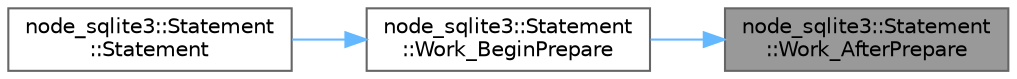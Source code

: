 digraph "node_sqlite3::Statement::Work_AfterPrepare"
{
 // LATEX_PDF_SIZE
  bgcolor="transparent";
  edge [fontname=Helvetica,fontsize=10,labelfontname=Helvetica,labelfontsize=10];
  node [fontname=Helvetica,fontsize=10,shape=box,height=0.2,width=0.4];
  rankdir="RL";
  Node1 [id="Node000001",label="node_sqlite3::Statement\l::Work_AfterPrepare",height=0.2,width=0.4,color="gray40", fillcolor="grey60", style="filled", fontcolor="black",tooltip=" "];
  Node1 -> Node2 [id="edge3_Node000001_Node000002",dir="back",color="steelblue1",style="solid",tooltip=" "];
  Node2 [id="Node000002",label="node_sqlite3::Statement\l::Work_BeginPrepare",height=0.2,width=0.4,color="grey40", fillcolor="white", style="filled",URL="$classnode__sqlite3_1_1_statement.html#a343c5241538d0a8222fd531c2103f413",tooltip=" "];
  Node2 -> Node3 [id="edge4_Node000002_Node000003",dir="back",color="steelblue1",style="solid",tooltip=" "];
  Node3 [id="Node000003",label="node_sqlite3::Statement\l::Statement",height=0.2,width=0.4,color="grey40", fillcolor="white", style="filled",URL="$classnode__sqlite3_1_1_statement.html#a44a25df6ae24c70d0a13279687113666",tooltip=" "];
}
